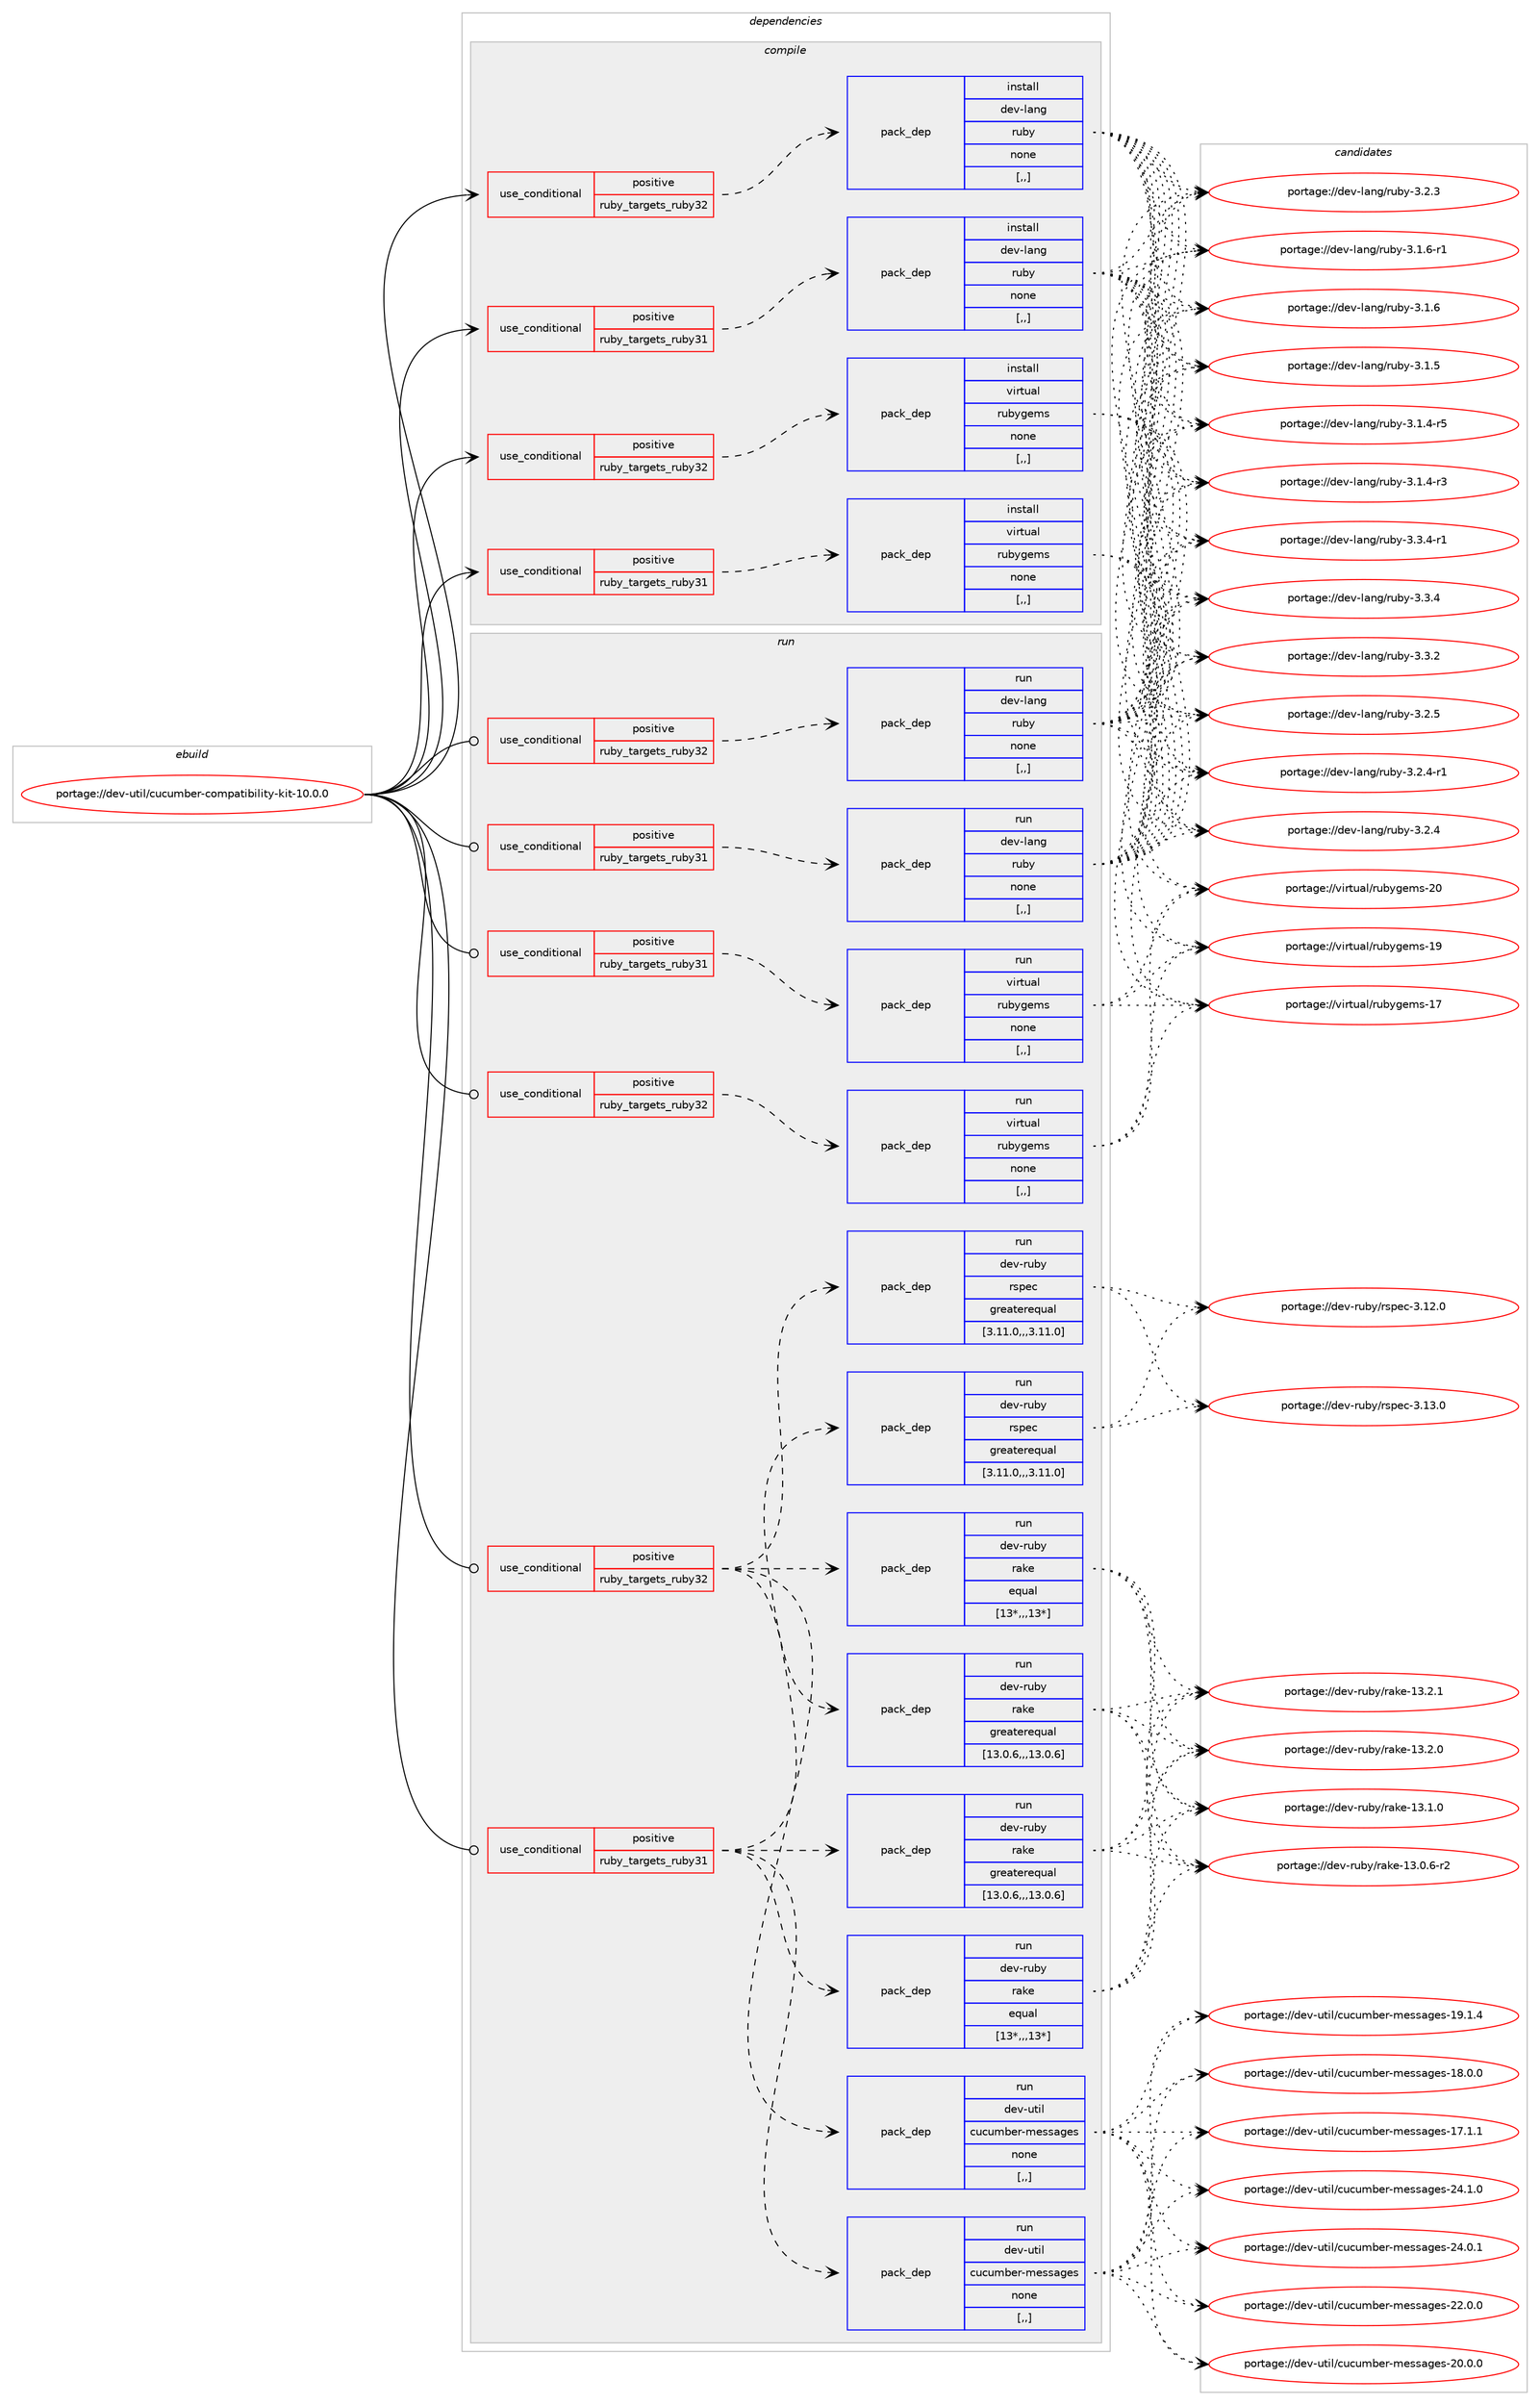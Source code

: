 digraph prolog {

# *************
# Graph options
# *************

newrank=true;
concentrate=true;
compound=true;
graph [rankdir=LR,fontname=Helvetica,fontsize=10,ranksep=1.5];#, ranksep=2.5, nodesep=0.2];
edge  [arrowhead=vee];
node  [fontname=Helvetica,fontsize=10];

# **********
# The ebuild
# **********

subgraph cluster_leftcol {
color=gray;
label=<<i>ebuild</i>>;
id [label="portage://dev-util/cucumber-compatibility-kit-10.0.0", color=red, width=4, href="../dev-util/cucumber-compatibility-kit-10.0.0.svg"];
}

# ****************
# The dependencies
# ****************

subgraph cluster_midcol {
color=gray;
label=<<i>dependencies</i>>;
subgraph cluster_compile {
fillcolor="#eeeeee";
style=filled;
label=<<i>compile</i>>;
subgraph cond59699 {
dependency212503 [label=<<TABLE BORDER="0" CELLBORDER="1" CELLSPACING="0" CELLPADDING="4"><TR><TD ROWSPAN="3" CELLPADDING="10">use_conditional</TD></TR><TR><TD>positive</TD></TR><TR><TD>ruby_targets_ruby31</TD></TR></TABLE>>, shape=none, color=red];
subgraph pack151405 {
dependency212504 [label=<<TABLE BORDER="0" CELLBORDER="1" CELLSPACING="0" CELLPADDING="4" WIDTH="220"><TR><TD ROWSPAN="6" CELLPADDING="30">pack_dep</TD></TR><TR><TD WIDTH="110">install</TD></TR><TR><TD>dev-lang</TD></TR><TR><TD>ruby</TD></TR><TR><TD>none</TD></TR><TR><TD>[,,]</TD></TR></TABLE>>, shape=none, color=blue];
}
dependency212503:e -> dependency212504:w [weight=20,style="dashed",arrowhead="vee"];
}
id:e -> dependency212503:w [weight=20,style="solid",arrowhead="vee"];
subgraph cond59700 {
dependency212505 [label=<<TABLE BORDER="0" CELLBORDER="1" CELLSPACING="0" CELLPADDING="4"><TR><TD ROWSPAN="3" CELLPADDING="10">use_conditional</TD></TR><TR><TD>positive</TD></TR><TR><TD>ruby_targets_ruby31</TD></TR></TABLE>>, shape=none, color=red];
subgraph pack151406 {
dependency212506 [label=<<TABLE BORDER="0" CELLBORDER="1" CELLSPACING="0" CELLPADDING="4" WIDTH="220"><TR><TD ROWSPAN="6" CELLPADDING="30">pack_dep</TD></TR><TR><TD WIDTH="110">install</TD></TR><TR><TD>virtual</TD></TR><TR><TD>rubygems</TD></TR><TR><TD>none</TD></TR><TR><TD>[,,]</TD></TR></TABLE>>, shape=none, color=blue];
}
dependency212505:e -> dependency212506:w [weight=20,style="dashed",arrowhead="vee"];
}
id:e -> dependency212505:w [weight=20,style="solid",arrowhead="vee"];
subgraph cond59701 {
dependency212507 [label=<<TABLE BORDER="0" CELLBORDER="1" CELLSPACING="0" CELLPADDING="4"><TR><TD ROWSPAN="3" CELLPADDING="10">use_conditional</TD></TR><TR><TD>positive</TD></TR><TR><TD>ruby_targets_ruby32</TD></TR></TABLE>>, shape=none, color=red];
subgraph pack151407 {
dependency212508 [label=<<TABLE BORDER="0" CELLBORDER="1" CELLSPACING="0" CELLPADDING="4" WIDTH="220"><TR><TD ROWSPAN="6" CELLPADDING="30">pack_dep</TD></TR><TR><TD WIDTH="110">install</TD></TR><TR><TD>dev-lang</TD></TR><TR><TD>ruby</TD></TR><TR><TD>none</TD></TR><TR><TD>[,,]</TD></TR></TABLE>>, shape=none, color=blue];
}
dependency212507:e -> dependency212508:w [weight=20,style="dashed",arrowhead="vee"];
}
id:e -> dependency212507:w [weight=20,style="solid",arrowhead="vee"];
subgraph cond59702 {
dependency212509 [label=<<TABLE BORDER="0" CELLBORDER="1" CELLSPACING="0" CELLPADDING="4"><TR><TD ROWSPAN="3" CELLPADDING="10">use_conditional</TD></TR><TR><TD>positive</TD></TR><TR><TD>ruby_targets_ruby32</TD></TR></TABLE>>, shape=none, color=red];
subgraph pack151408 {
dependency212510 [label=<<TABLE BORDER="0" CELLBORDER="1" CELLSPACING="0" CELLPADDING="4" WIDTH="220"><TR><TD ROWSPAN="6" CELLPADDING="30">pack_dep</TD></TR><TR><TD WIDTH="110">install</TD></TR><TR><TD>virtual</TD></TR><TR><TD>rubygems</TD></TR><TR><TD>none</TD></TR><TR><TD>[,,]</TD></TR></TABLE>>, shape=none, color=blue];
}
dependency212509:e -> dependency212510:w [weight=20,style="dashed",arrowhead="vee"];
}
id:e -> dependency212509:w [weight=20,style="solid",arrowhead="vee"];
}
subgraph cluster_compileandrun {
fillcolor="#eeeeee";
style=filled;
label=<<i>compile and run</i>>;
}
subgraph cluster_run {
fillcolor="#eeeeee";
style=filled;
label=<<i>run</i>>;
subgraph cond59703 {
dependency212511 [label=<<TABLE BORDER="0" CELLBORDER="1" CELLSPACING="0" CELLPADDING="4"><TR><TD ROWSPAN="3" CELLPADDING="10">use_conditional</TD></TR><TR><TD>positive</TD></TR><TR><TD>ruby_targets_ruby31</TD></TR></TABLE>>, shape=none, color=red];
subgraph pack151409 {
dependency212512 [label=<<TABLE BORDER="0" CELLBORDER="1" CELLSPACING="0" CELLPADDING="4" WIDTH="220"><TR><TD ROWSPAN="6" CELLPADDING="30">pack_dep</TD></TR><TR><TD WIDTH="110">run</TD></TR><TR><TD>dev-lang</TD></TR><TR><TD>ruby</TD></TR><TR><TD>none</TD></TR><TR><TD>[,,]</TD></TR></TABLE>>, shape=none, color=blue];
}
dependency212511:e -> dependency212512:w [weight=20,style="dashed",arrowhead="vee"];
}
id:e -> dependency212511:w [weight=20,style="solid",arrowhead="odot"];
subgraph cond59704 {
dependency212513 [label=<<TABLE BORDER="0" CELLBORDER="1" CELLSPACING="0" CELLPADDING="4"><TR><TD ROWSPAN="3" CELLPADDING="10">use_conditional</TD></TR><TR><TD>positive</TD></TR><TR><TD>ruby_targets_ruby31</TD></TR></TABLE>>, shape=none, color=red];
subgraph pack151410 {
dependency212514 [label=<<TABLE BORDER="0" CELLBORDER="1" CELLSPACING="0" CELLPADDING="4" WIDTH="220"><TR><TD ROWSPAN="6" CELLPADDING="30">pack_dep</TD></TR><TR><TD WIDTH="110">run</TD></TR><TR><TD>dev-util</TD></TR><TR><TD>cucumber-messages</TD></TR><TR><TD>none</TD></TR><TR><TD>[,,]</TD></TR></TABLE>>, shape=none, color=blue];
}
dependency212513:e -> dependency212514:w [weight=20,style="dashed",arrowhead="vee"];
subgraph pack151411 {
dependency212515 [label=<<TABLE BORDER="0" CELLBORDER="1" CELLSPACING="0" CELLPADDING="4" WIDTH="220"><TR><TD ROWSPAN="6" CELLPADDING="30">pack_dep</TD></TR><TR><TD WIDTH="110">run</TD></TR><TR><TD>dev-ruby</TD></TR><TR><TD>rake</TD></TR><TR><TD>greaterequal</TD></TR><TR><TD>[13.0.6,,,13.0.6]</TD></TR></TABLE>>, shape=none, color=blue];
}
dependency212513:e -> dependency212515:w [weight=20,style="dashed",arrowhead="vee"];
subgraph pack151412 {
dependency212516 [label=<<TABLE BORDER="0" CELLBORDER="1" CELLSPACING="0" CELLPADDING="4" WIDTH="220"><TR><TD ROWSPAN="6" CELLPADDING="30">pack_dep</TD></TR><TR><TD WIDTH="110">run</TD></TR><TR><TD>dev-ruby</TD></TR><TR><TD>rake</TD></TR><TR><TD>equal</TD></TR><TR><TD>[13*,,,13*]</TD></TR></TABLE>>, shape=none, color=blue];
}
dependency212513:e -> dependency212516:w [weight=20,style="dashed",arrowhead="vee"];
subgraph pack151413 {
dependency212517 [label=<<TABLE BORDER="0" CELLBORDER="1" CELLSPACING="0" CELLPADDING="4" WIDTH="220"><TR><TD ROWSPAN="6" CELLPADDING="30">pack_dep</TD></TR><TR><TD WIDTH="110">run</TD></TR><TR><TD>dev-ruby</TD></TR><TR><TD>rspec</TD></TR><TR><TD>greaterequal</TD></TR><TR><TD>[3.11.0,,,3.11.0]</TD></TR></TABLE>>, shape=none, color=blue];
}
dependency212513:e -> dependency212517:w [weight=20,style="dashed",arrowhead="vee"];
}
id:e -> dependency212513:w [weight=20,style="solid",arrowhead="odot"];
subgraph cond59705 {
dependency212518 [label=<<TABLE BORDER="0" CELLBORDER="1" CELLSPACING="0" CELLPADDING="4"><TR><TD ROWSPAN="3" CELLPADDING="10">use_conditional</TD></TR><TR><TD>positive</TD></TR><TR><TD>ruby_targets_ruby31</TD></TR></TABLE>>, shape=none, color=red];
subgraph pack151414 {
dependency212519 [label=<<TABLE BORDER="0" CELLBORDER="1" CELLSPACING="0" CELLPADDING="4" WIDTH="220"><TR><TD ROWSPAN="6" CELLPADDING="30">pack_dep</TD></TR><TR><TD WIDTH="110">run</TD></TR><TR><TD>virtual</TD></TR><TR><TD>rubygems</TD></TR><TR><TD>none</TD></TR><TR><TD>[,,]</TD></TR></TABLE>>, shape=none, color=blue];
}
dependency212518:e -> dependency212519:w [weight=20,style="dashed",arrowhead="vee"];
}
id:e -> dependency212518:w [weight=20,style="solid",arrowhead="odot"];
subgraph cond59706 {
dependency212520 [label=<<TABLE BORDER="0" CELLBORDER="1" CELLSPACING="0" CELLPADDING="4"><TR><TD ROWSPAN="3" CELLPADDING="10">use_conditional</TD></TR><TR><TD>positive</TD></TR><TR><TD>ruby_targets_ruby32</TD></TR></TABLE>>, shape=none, color=red];
subgraph pack151415 {
dependency212521 [label=<<TABLE BORDER="0" CELLBORDER="1" CELLSPACING="0" CELLPADDING="4" WIDTH="220"><TR><TD ROWSPAN="6" CELLPADDING="30">pack_dep</TD></TR><TR><TD WIDTH="110">run</TD></TR><TR><TD>dev-lang</TD></TR><TR><TD>ruby</TD></TR><TR><TD>none</TD></TR><TR><TD>[,,]</TD></TR></TABLE>>, shape=none, color=blue];
}
dependency212520:e -> dependency212521:w [weight=20,style="dashed",arrowhead="vee"];
}
id:e -> dependency212520:w [weight=20,style="solid",arrowhead="odot"];
subgraph cond59707 {
dependency212522 [label=<<TABLE BORDER="0" CELLBORDER="1" CELLSPACING="0" CELLPADDING="4"><TR><TD ROWSPAN="3" CELLPADDING="10">use_conditional</TD></TR><TR><TD>positive</TD></TR><TR><TD>ruby_targets_ruby32</TD></TR></TABLE>>, shape=none, color=red];
subgraph pack151416 {
dependency212523 [label=<<TABLE BORDER="0" CELLBORDER="1" CELLSPACING="0" CELLPADDING="4" WIDTH="220"><TR><TD ROWSPAN="6" CELLPADDING="30">pack_dep</TD></TR><TR><TD WIDTH="110">run</TD></TR><TR><TD>dev-util</TD></TR><TR><TD>cucumber-messages</TD></TR><TR><TD>none</TD></TR><TR><TD>[,,]</TD></TR></TABLE>>, shape=none, color=blue];
}
dependency212522:e -> dependency212523:w [weight=20,style="dashed",arrowhead="vee"];
subgraph pack151417 {
dependency212524 [label=<<TABLE BORDER="0" CELLBORDER="1" CELLSPACING="0" CELLPADDING="4" WIDTH="220"><TR><TD ROWSPAN="6" CELLPADDING="30">pack_dep</TD></TR><TR><TD WIDTH="110">run</TD></TR><TR><TD>dev-ruby</TD></TR><TR><TD>rake</TD></TR><TR><TD>greaterequal</TD></TR><TR><TD>[13.0.6,,,13.0.6]</TD></TR></TABLE>>, shape=none, color=blue];
}
dependency212522:e -> dependency212524:w [weight=20,style="dashed",arrowhead="vee"];
subgraph pack151418 {
dependency212525 [label=<<TABLE BORDER="0" CELLBORDER="1" CELLSPACING="0" CELLPADDING="4" WIDTH="220"><TR><TD ROWSPAN="6" CELLPADDING="30">pack_dep</TD></TR><TR><TD WIDTH="110">run</TD></TR><TR><TD>dev-ruby</TD></TR><TR><TD>rake</TD></TR><TR><TD>equal</TD></TR><TR><TD>[13*,,,13*]</TD></TR></TABLE>>, shape=none, color=blue];
}
dependency212522:e -> dependency212525:w [weight=20,style="dashed",arrowhead="vee"];
subgraph pack151419 {
dependency212526 [label=<<TABLE BORDER="0" CELLBORDER="1" CELLSPACING="0" CELLPADDING="4" WIDTH="220"><TR><TD ROWSPAN="6" CELLPADDING="30">pack_dep</TD></TR><TR><TD WIDTH="110">run</TD></TR><TR><TD>dev-ruby</TD></TR><TR><TD>rspec</TD></TR><TR><TD>greaterequal</TD></TR><TR><TD>[3.11.0,,,3.11.0]</TD></TR></TABLE>>, shape=none, color=blue];
}
dependency212522:e -> dependency212526:w [weight=20,style="dashed",arrowhead="vee"];
}
id:e -> dependency212522:w [weight=20,style="solid",arrowhead="odot"];
subgraph cond59708 {
dependency212527 [label=<<TABLE BORDER="0" CELLBORDER="1" CELLSPACING="0" CELLPADDING="4"><TR><TD ROWSPAN="3" CELLPADDING="10">use_conditional</TD></TR><TR><TD>positive</TD></TR><TR><TD>ruby_targets_ruby32</TD></TR></TABLE>>, shape=none, color=red];
subgraph pack151420 {
dependency212528 [label=<<TABLE BORDER="0" CELLBORDER="1" CELLSPACING="0" CELLPADDING="4" WIDTH="220"><TR><TD ROWSPAN="6" CELLPADDING="30">pack_dep</TD></TR><TR><TD WIDTH="110">run</TD></TR><TR><TD>virtual</TD></TR><TR><TD>rubygems</TD></TR><TR><TD>none</TD></TR><TR><TD>[,,]</TD></TR></TABLE>>, shape=none, color=blue];
}
dependency212527:e -> dependency212528:w [weight=20,style="dashed",arrowhead="vee"];
}
id:e -> dependency212527:w [weight=20,style="solid",arrowhead="odot"];
}
}

# **************
# The candidates
# **************

subgraph cluster_choices {
rank=same;
color=gray;
label=<<i>candidates</i>>;

subgraph choice151405 {
color=black;
nodesep=1;
choice100101118451089711010347114117981214551465146524511449 [label="portage://dev-lang/ruby-3.3.4-r1", color=red, width=4,href="../dev-lang/ruby-3.3.4-r1.svg"];
choice10010111845108971101034711411798121455146514652 [label="portage://dev-lang/ruby-3.3.4", color=red, width=4,href="../dev-lang/ruby-3.3.4.svg"];
choice10010111845108971101034711411798121455146514650 [label="portage://dev-lang/ruby-3.3.2", color=red, width=4,href="../dev-lang/ruby-3.3.2.svg"];
choice10010111845108971101034711411798121455146504653 [label="portage://dev-lang/ruby-3.2.5", color=red, width=4,href="../dev-lang/ruby-3.2.5.svg"];
choice100101118451089711010347114117981214551465046524511449 [label="portage://dev-lang/ruby-3.2.4-r1", color=red, width=4,href="../dev-lang/ruby-3.2.4-r1.svg"];
choice10010111845108971101034711411798121455146504652 [label="portage://dev-lang/ruby-3.2.4", color=red, width=4,href="../dev-lang/ruby-3.2.4.svg"];
choice10010111845108971101034711411798121455146504651 [label="portage://dev-lang/ruby-3.2.3", color=red, width=4,href="../dev-lang/ruby-3.2.3.svg"];
choice100101118451089711010347114117981214551464946544511449 [label="portage://dev-lang/ruby-3.1.6-r1", color=red, width=4,href="../dev-lang/ruby-3.1.6-r1.svg"];
choice10010111845108971101034711411798121455146494654 [label="portage://dev-lang/ruby-3.1.6", color=red, width=4,href="../dev-lang/ruby-3.1.6.svg"];
choice10010111845108971101034711411798121455146494653 [label="portage://dev-lang/ruby-3.1.5", color=red, width=4,href="../dev-lang/ruby-3.1.5.svg"];
choice100101118451089711010347114117981214551464946524511453 [label="portage://dev-lang/ruby-3.1.4-r5", color=red, width=4,href="../dev-lang/ruby-3.1.4-r5.svg"];
choice100101118451089711010347114117981214551464946524511451 [label="portage://dev-lang/ruby-3.1.4-r3", color=red, width=4,href="../dev-lang/ruby-3.1.4-r3.svg"];
dependency212504:e -> choice100101118451089711010347114117981214551465146524511449:w [style=dotted,weight="100"];
dependency212504:e -> choice10010111845108971101034711411798121455146514652:w [style=dotted,weight="100"];
dependency212504:e -> choice10010111845108971101034711411798121455146514650:w [style=dotted,weight="100"];
dependency212504:e -> choice10010111845108971101034711411798121455146504653:w [style=dotted,weight="100"];
dependency212504:e -> choice100101118451089711010347114117981214551465046524511449:w [style=dotted,weight="100"];
dependency212504:e -> choice10010111845108971101034711411798121455146504652:w [style=dotted,weight="100"];
dependency212504:e -> choice10010111845108971101034711411798121455146504651:w [style=dotted,weight="100"];
dependency212504:e -> choice100101118451089711010347114117981214551464946544511449:w [style=dotted,weight="100"];
dependency212504:e -> choice10010111845108971101034711411798121455146494654:w [style=dotted,weight="100"];
dependency212504:e -> choice10010111845108971101034711411798121455146494653:w [style=dotted,weight="100"];
dependency212504:e -> choice100101118451089711010347114117981214551464946524511453:w [style=dotted,weight="100"];
dependency212504:e -> choice100101118451089711010347114117981214551464946524511451:w [style=dotted,weight="100"];
}
subgraph choice151406 {
color=black;
nodesep=1;
choice118105114116117971084711411798121103101109115455048 [label="portage://virtual/rubygems-20", color=red, width=4,href="../virtual/rubygems-20.svg"];
choice118105114116117971084711411798121103101109115454957 [label="portage://virtual/rubygems-19", color=red, width=4,href="../virtual/rubygems-19.svg"];
choice118105114116117971084711411798121103101109115454955 [label="portage://virtual/rubygems-17", color=red, width=4,href="../virtual/rubygems-17.svg"];
dependency212506:e -> choice118105114116117971084711411798121103101109115455048:w [style=dotted,weight="100"];
dependency212506:e -> choice118105114116117971084711411798121103101109115454957:w [style=dotted,weight="100"];
dependency212506:e -> choice118105114116117971084711411798121103101109115454955:w [style=dotted,weight="100"];
}
subgraph choice151407 {
color=black;
nodesep=1;
choice100101118451089711010347114117981214551465146524511449 [label="portage://dev-lang/ruby-3.3.4-r1", color=red, width=4,href="../dev-lang/ruby-3.3.4-r1.svg"];
choice10010111845108971101034711411798121455146514652 [label="portage://dev-lang/ruby-3.3.4", color=red, width=4,href="../dev-lang/ruby-3.3.4.svg"];
choice10010111845108971101034711411798121455146514650 [label="portage://dev-lang/ruby-3.3.2", color=red, width=4,href="../dev-lang/ruby-3.3.2.svg"];
choice10010111845108971101034711411798121455146504653 [label="portage://dev-lang/ruby-3.2.5", color=red, width=4,href="../dev-lang/ruby-3.2.5.svg"];
choice100101118451089711010347114117981214551465046524511449 [label="portage://dev-lang/ruby-3.2.4-r1", color=red, width=4,href="../dev-lang/ruby-3.2.4-r1.svg"];
choice10010111845108971101034711411798121455146504652 [label="portage://dev-lang/ruby-3.2.4", color=red, width=4,href="../dev-lang/ruby-3.2.4.svg"];
choice10010111845108971101034711411798121455146504651 [label="portage://dev-lang/ruby-3.2.3", color=red, width=4,href="../dev-lang/ruby-3.2.3.svg"];
choice100101118451089711010347114117981214551464946544511449 [label="portage://dev-lang/ruby-3.1.6-r1", color=red, width=4,href="../dev-lang/ruby-3.1.6-r1.svg"];
choice10010111845108971101034711411798121455146494654 [label="portage://dev-lang/ruby-3.1.6", color=red, width=4,href="../dev-lang/ruby-3.1.6.svg"];
choice10010111845108971101034711411798121455146494653 [label="portage://dev-lang/ruby-3.1.5", color=red, width=4,href="../dev-lang/ruby-3.1.5.svg"];
choice100101118451089711010347114117981214551464946524511453 [label="portage://dev-lang/ruby-3.1.4-r5", color=red, width=4,href="../dev-lang/ruby-3.1.4-r5.svg"];
choice100101118451089711010347114117981214551464946524511451 [label="portage://dev-lang/ruby-3.1.4-r3", color=red, width=4,href="../dev-lang/ruby-3.1.4-r3.svg"];
dependency212508:e -> choice100101118451089711010347114117981214551465146524511449:w [style=dotted,weight="100"];
dependency212508:e -> choice10010111845108971101034711411798121455146514652:w [style=dotted,weight="100"];
dependency212508:e -> choice10010111845108971101034711411798121455146514650:w [style=dotted,weight="100"];
dependency212508:e -> choice10010111845108971101034711411798121455146504653:w [style=dotted,weight="100"];
dependency212508:e -> choice100101118451089711010347114117981214551465046524511449:w [style=dotted,weight="100"];
dependency212508:e -> choice10010111845108971101034711411798121455146504652:w [style=dotted,weight="100"];
dependency212508:e -> choice10010111845108971101034711411798121455146504651:w [style=dotted,weight="100"];
dependency212508:e -> choice100101118451089711010347114117981214551464946544511449:w [style=dotted,weight="100"];
dependency212508:e -> choice10010111845108971101034711411798121455146494654:w [style=dotted,weight="100"];
dependency212508:e -> choice10010111845108971101034711411798121455146494653:w [style=dotted,weight="100"];
dependency212508:e -> choice100101118451089711010347114117981214551464946524511453:w [style=dotted,weight="100"];
dependency212508:e -> choice100101118451089711010347114117981214551464946524511451:w [style=dotted,weight="100"];
}
subgraph choice151408 {
color=black;
nodesep=1;
choice118105114116117971084711411798121103101109115455048 [label="portage://virtual/rubygems-20", color=red, width=4,href="../virtual/rubygems-20.svg"];
choice118105114116117971084711411798121103101109115454957 [label="portage://virtual/rubygems-19", color=red, width=4,href="../virtual/rubygems-19.svg"];
choice118105114116117971084711411798121103101109115454955 [label="portage://virtual/rubygems-17", color=red, width=4,href="../virtual/rubygems-17.svg"];
dependency212510:e -> choice118105114116117971084711411798121103101109115455048:w [style=dotted,weight="100"];
dependency212510:e -> choice118105114116117971084711411798121103101109115454957:w [style=dotted,weight="100"];
dependency212510:e -> choice118105114116117971084711411798121103101109115454955:w [style=dotted,weight="100"];
}
subgraph choice151409 {
color=black;
nodesep=1;
choice100101118451089711010347114117981214551465146524511449 [label="portage://dev-lang/ruby-3.3.4-r1", color=red, width=4,href="../dev-lang/ruby-3.3.4-r1.svg"];
choice10010111845108971101034711411798121455146514652 [label="portage://dev-lang/ruby-3.3.4", color=red, width=4,href="../dev-lang/ruby-3.3.4.svg"];
choice10010111845108971101034711411798121455146514650 [label="portage://dev-lang/ruby-3.3.2", color=red, width=4,href="../dev-lang/ruby-3.3.2.svg"];
choice10010111845108971101034711411798121455146504653 [label="portage://dev-lang/ruby-3.2.5", color=red, width=4,href="../dev-lang/ruby-3.2.5.svg"];
choice100101118451089711010347114117981214551465046524511449 [label="portage://dev-lang/ruby-3.2.4-r1", color=red, width=4,href="../dev-lang/ruby-3.2.4-r1.svg"];
choice10010111845108971101034711411798121455146504652 [label="portage://dev-lang/ruby-3.2.4", color=red, width=4,href="../dev-lang/ruby-3.2.4.svg"];
choice10010111845108971101034711411798121455146504651 [label="portage://dev-lang/ruby-3.2.3", color=red, width=4,href="../dev-lang/ruby-3.2.3.svg"];
choice100101118451089711010347114117981214551464946544511449 [label="portage://dev-lang/ruby-3.1.6-r1", color=red, width=4,href="../dev-lang/ruby-3.1.6-r1.svg"];
choice10010111845108971101034711411798121455146494654 [label="portage://dev-lang/ruby-3.1.6", color=red, width=4,href="../dev-lang/ruby-3.1.6.svg"];
choice10010111845108971101034711411798121455146494653 [label="portage://dev-lang/ruby-3.1.5", color=red, width=4,href="../dev-lang/ruby-3.1.5.svg"];
choice100101118451089711010347114117981214551464946524511453 [label="portage://dev-lang/ruby-3.1.4-r5", color=red, width=4,href="../dev-lang/ruby-3.1.4-r5.svg"];
choice100101118451089711010347114117981214551464946524511451 [label="portage://dev-lang/ruby-3.1.4-r3", color=red, width=4,href="../dev-lang/ruby-3.1.4-r3.svg"];
dependency212512:e -> choice100101118451089711010347114117981214551465146524511449:w [style=dotted,weight="100"];
dependency212512:e -> choice10010111845108971101034711411798121455146514652:w [style=dotted,weight="100"];
dependency212512:e -> choice10010111845108971101034711411798121455146514650:w [style=dotted,weight="100"];
dependency212512:e -> choice10010111845108971101034711411798121455146504653:w [style=dotted,weight="100"];
dependency212512:e -> choice100101118451089711010347114117981214551465046524511449:w [style=dotted,weight="100"];
dependency212512:e -> choice10010111845108971101034711411798121455146504652:w [style=dotted,weight="100"];
dependency212512:e -> choice10010111845108971101034711411798121455146504651:w [style=dotted,weight="100"];
dependency212512:e -> choice100101118451089711010347114117981214551464946544511449:w [style=dotted,weight="100"];
dependency212512:e -> choice10010111845108971101034711411798121455146494654:w [style=dotted,weight="100"];
dependency212512:e -> choice10010111845108971101034711411798121455146494653:w [style=dotted,weight="100"];
dependency212512:e -> choice100101118451089711010347114117981214551464946524511453:w [style=dotted,weight="100"];
dependency212512:e -> choice100101118451089711010347114117981214551464946524511451:w [style=dotted,weight="100"];
}
subgraph choice151410 {
color=black;
nodesep=1;
choice1001011184511711610510847991179911710998101114451091011151159710310111545505246494648 [label="portage://dev-util/cucumber-messages-24.1.0", color=red, width=4,href="../dev-util/cucumber-messages-24.1.0.svg"];
choice1001011184511711610510847991179911710998101114451091011151159710310111545505246484649 [label="portage://dev-util/cucumber-messages-24.0.1", color=red, width=4,href="../dev-util/cucumber-messages-24.0.1.svg"];
choice1001011184511711610510847991179911710998101114451091011151159710310111545505046484648 [label="portage://dev-util/cucumber-messages-22.0.0", color=red, width=4,href="../dev-util/cucumber-messages-22.0.0.svg"];
choice1001011184511711610510847991179911710998101114451091011151159710310111545504846484648 [label="portage://dev-util/cucumber-messages-20.0.0", color=red, width=4,href="../dev-util/cucumber-messages-20.0.0.svg"];
choice1001011184511711610510847991179911710998101114451091011151159710310111545495746494652 [label="portage://dev-util/cucumber-messages-19.1.4", color=red, width=4,href="../dev-util/cucumber-messages-19.1.4.svg"];
choice1001011184511711610510847991179911710998101114451091011151159710310111545495646484648 [label="portage://dev-util/cucumber-messages-18.0.0", color=red, width=4,href="../dev-util/cucumber-messages-18.0.0.svg"];
choice1001011184511711610510847991179911710998101114451091011151159710310111545495546494649 [label="portage://dev-util/cucumber-messages-17.1.1", color=red, width=4,href="../dev-util/cucumber-messages-17.1.1.svg"];
dependency212514:e -> choice1001011184511711610510847991179911710998101114451091011151159710310111545505246494648:w [style=dotted,weight="100"];
dependency212514:e -> choice1001011184511711610510847991179911710998101114451091011151159710310111545505246484649:w [style=dotted,weight="100"];
dependency212514:e -> choice1001011184511711610510847991179911710998101114451091011151159710310111545505046484648:w [style=dotted,weight="100"];
dependency212514:e -> choice1001011184511711610510847991179911710998101114451091011151159710310111545504846484648:w [style=dotted,weight="100"];
dependency212514:e -> choice1001011184511711610510847991179911710998101114451091011151159710310111545495746494652:w [style=dotted,weight="100"];
dependency212514:e -> choice1001011184511711610510847991179911710998101114451091011151159710310111545495646484648:w [style=dotted,weight="100"];
dependency212514:e -> choice1001011184511711610510847991179911710998101114451091011151159710310111545495546494649:w [style=dotted,weight="100"];
}
subgraph choice151411 {
color=black;
nodesep=1;
choice1001011184511411798121471149710710145495146504649 [label="portage://dev-ruby/rake-13.2.1", color=red, width=4,href="../dev-ruby/rake-13.2.1.svg"];
choice1001011184511411798121471149710710145495146504648 [label="portage://dev-ruby/rake-13.2.0", color=red, width=4,href="../dev-ruby/rake-13.2.0.svg"];
choice1001011184511411798121471149710710145495146494648 [label="portage://dev-ruby/rake-13.1.0", color=red, width=4,href="../dev-ruby/rake-13.1.0.svg"];
choice10010111845114117981214711497107101454951464846544511450 [label="portage://dev-ruby/rake-13.0.6-r2", color=red, width=4,href="../dev-ruby/rake-13.0.6-r2.svg"];
dependency212515:e -> choice1001011184511411798121471149710710145495146504649:w [style=dotted,weight="100"];
dependency212515:e -> choice1001011184511411798121471149710710145495146504648:w [style=dotted,weight="100"];
dependency212515:e -> choice1001011184511411798121471149710710145495146494648:w [style=dotted,weight="100"];
dependency212515:e -> choice10010111845114117981214711497107101454951464846544511450:w [style=dotted,weight="100"];
}
subgraph choice151412 {
color=black;
nodesep=1;
choice1001011184511411798121471149710710145495146504649 [label="portage://dev-ruby/rake-13.2.1", color=red, width=4,href="../dev-ruby/rake-13.2.1.svg"];
choice1001011184511411798121471149710710145495146504648 [label="portage://dev-ruby/rake-13.2.0", color=red, width=4,href="../dev-ruby/rake-13.2.0.svg"];
choice1001011184511411798121471149710710145495146494648 [label="portage://dev-ruby/rake-13.1.0", color=red, width=4,href="../dev-ruby/rake-13.1.0.svg"];
choice10010111845114117981214711497107101454951464846544511450 [label="portage://dev-ruby/rake-13.0.6-r2", color=red, width=4,href="../dev-ruby/rake-13.0.6-r2.svg"];
dependency212516:e -> choice1001011184511411798121471149710710145495146504649:w [style=dotted,weight="100"];
dependency212516:e -> choice1001011184511411798121471149710710145495146504648:w [style=dotted,weight="100"];
dependency212516:e -> choice1001011184511411798121471149710710145495146494648:w [style=dotted,weight="100"];
dependency212516:e -> choice10010111845114117981214711497107101454951464846544511450:w [style=dotted,weight="100"];
}
subgraph choice151413 {
color=black;
nodesep=1;
choice1001011184511411798121471141151121019945514649514648 [label="portage://dev-ruby/rspec-3.13.0", color=red, width=4,href="../dev-ruby/rspec-3.13.0.svg"];
choice1001011184511411798121471141151121019945514649504648 [label="portage://dev-ruby/rspec-3.12.0", color=red, width=4,href="../dev-ruby/rspec-3.12.0.svg"];
dependency212517:e -> choice1001011184511411798121471141151121019945514649514648:w [style=dotted,weight="100"];
dependency212517:e -> choice1001011184511411798121471141151121019945514649504648:w [style=dotted,weight="100"];
}
subgraph choice151414 {
color=black;
nodesep=1;
choice118105114116117971084711411798121103101109115455048 [label="portage://virtual/rubygems-20", color=red, width=4,href="../virtual/rubygems-20.svg"];
choice118105114116117971084711411798121103101109115454957 [label="portage://virtual/rubygems-19", color=red, width=4,href="../virtual/rubygems-19.svg"];
choice118105114116117971084711411798121103101109115454955 [label="portage://virtual/rubygems-17", color=red, width=4,href="../virtual/rubygems-17.svg"];
dependency212519:e -> choice118105114116117971084711411798121103101109115455048:w [style=dotted,weight="100"];
dependency212519:e -> choice118105114116117971084711411798121103101109115454957:w [style=dotted,weight="100"];
dependency212519:e -> choice118105114116117971084711411798121103101109115454955:w [style=dotted,weight="100"];
}
subgraph choice151415 {
color=black;
nodesep=1;
choice100101118451089711010347114117981214551465146524511449 [label="portage://dev-lang/ruby-3.3.4-r1", color=red, width=4,href="../dev-lang/ruby-3.3.4-r1.svg"];
choice10010111845108971101034711411798121455146514652 [label="portage://dev-lang/ruby-3.3.4", color=red, width=4,href="../dev-lang/ruby-3.3.4.svg"];
choice10010111845108971101034711411798121455146514650 [label="portage://dev-lang/ruby-3.3.2", color=red, width=4,href="../dev-lang/ruby-3.3.2.svg"];
choice10010111845108971101034711411798121455146504653 [label="portage://dev-lang/ruby-3.2.5", color=red, width=4,href="../dev-lang/ruby-3.2.5.svg"];
choice100101118451089711010347114117981214551465046524511449 [label="portage://dev-lang/ruby-3.2.4-r1", color=red, width=4,href="../dev-lang/ruby-3.2.4-r1.svg"];
choice10010111845108971101034711411798121455146504652 [label="portage://dev-lang/ruby-3.2.4", color=red, width=4,href="../dev-lang/ruby-3.2.4.svg"];
choice10010111845108971101034711411798121455146504651 [label="portage://dev-lang/ruby-3.2.3", color=red, width=4,href="../dev-lang/ruby-3.2.3.svg"];
choice100101118451089711010347114117981214551464946544511449 [label="portage://dev-lang/ruby-3.1.6-r1", color=red, width=4,href="../dev-lang/ruby-3.1.6-r1.svg"];
choice10010111845108971101034711411798121455146494654 [label="portage://dev-lang/ruby-3.1.6", color=red, width=4,href="../dev-lang/ruby-3.1.6.svg"];
choice10010111845108971101034711411798121455146494653 [label="portage://dev-lang/ruby-3.1.5", color=red, width=4,href="../dev-lang/ruby-3.1.5.svg"];
choice100101118451089711010347114117981214551464946524511453 [label="portage://dev-lang/ruby-3.1.4-r5", color=red, width=4,href="../dev-lang/ruby-3.1.4-r5.svg"];
choice100101118451089711010347114117981214551464946524511451 [label="portage://dev-lang/ruby-3.1.4-r3", color=red, width=4,href="../dev-lang/ruby-3.1.4-r3.svg"];
dependency212521:e -> choice100101118451089711010347114117981214551465146524511449:w [style=dotted,weight="100"];
dependency212521:e -> choice10010111845108971101034711411798121455146514652:w [style=dotted,weight="100"];
dependency212521:e -> choice10010111845108971101034711411798121455146514650:w [style=dotted,weight="100"];
dependency212521:e -> choice10010111845108971101034711411798121455146504653:w [style=dotted,weight="100"];
dependency212521:e -> choice100101118451089711010347114117981214551465046524511449:w [style=dotted,weight="100"];
dependency212521:e -> choice10010111845108971101034711411798121455146504652:w [style=dotted,weight="100"];
dependency212521:e -> choice10010111845108971101034711411798121455146504651:w [style=dotted,weight="100"];
dependency212521:e -> choice100101118451089711010347114117981214551464946544511449:w [style=dotted,weight="100"];
dependency212521:e -> choice10010111845108971101034711411798121455146494654:w [style=dotted,weight="100"];
dependency212521:e -> choice10010111845108971101034711411798121455146494653:w [style=dotted,weight="100"];
dependency212521:e -> choice100101118451089711010347114117981214551464946524511453:w [style=dotted,weight="100"];
dependency212521:e -> choice100101118451089711010347114117981214551464946524511451:w [style=dotted,weight="100"];
}
subgraph choice151416 {
color=black;
nodesep=1;
choice1001011184511711610510847991179911710998101114451091011151159710310111545505246494648 [label="portage://dev-util/cucumber-messages-24.1.0", color=red, width=4,href="../dev-util/cucumber-messages-24.1.0.svg"];
choice1001011184511711610510847991179911710998101114451091011151159710310111545505246484649 [label="portage://dev-util/cucumber-messages-24.0.1", color=red, width=4,href="../dev-util/cucumber-messages-24.0.1.svg"];
choice1001011184511711610510847991179911710998101114451091011151159710310111545505046484648 [label="portage://dev-util/cucumber-messages-22.0.0", color=red, width=4,href="../dev-util/cucumber-messages-22.0.0.svg"];
choice1001011184511711610510847991179911710998101114451091011151159710310111545504846484648 [label="portage://dev-util/cucumber-messages-20.0.0", color=red, width=4,href="../dev-util/cucumber-messages-20.0.0.svg"];
choice1001011184511711610510847991179911710998101114451091011151159710310111545495746494652 [label="portage://dev-util/cucumber-messages-19.1.4", color=red, width=4,href="../dev-util/cucumber-messages-19.1.4.svg"];
choice1001011184511711610510847991179911710998101114451091011151159710310111545495646484648 [label="portage://dev-util/cucumber-messages-18.0.0", color=red, width=4,href="../dev-util/cucumber-messages-18.0.0.svg"];
choice1001011184511711610510847991179911710998101114451091011151159710310111545495546494649 [label="portage://dev-util/cucumber-messages-17.1.1", color=red, width=4,href="../dev-util/cucumber-messages-17.1.1.svg"];
dependency212523:e -> choice1001011184511711610510847991179911710998101114451091011151159710310111545505246494648:w [style=dotted,weight="100"];
dependency212523:e -> choice1001011184511711610510847991179911710998101114451091011151159710310111545505246484649:w [style=dotted,weight="100"];
dependency212523:e -> choice1001011184511711610510847991179911710998101114451091011151159710310111545505046484648:w [style=dotted,weight="100"];
dependency212523:e -> choice1001011184511711610510847991179911710998101114451091011151159710310111545504846484648:w [style=dotted,weight="100"];
dependency212523:e -> choice1001011184511711610510847991179911710998101114451091011151159710310111545495746494652:w [style=dotted,weight="100"];
dependency212523:e -> choice1001011184511711610510847991179911710998101114451091011151159710310111545495646484648:w [style=dotted,weight="100"];
dependency212523:e -> choice1001011184511711610510847991179911710998101114451091011151159710310111545495546494649:w [style=dotted,weight="100"];
}
subgraph choice151417 {
color=black;
nodesep=1;
choice1001011184511411798121471149710710145495146504649 [label="portage://dev-ruby/rake-13.2.1", color=red, width=4,href="../dev-ruby/rake-13.2.1.svg"];
choice1001011184511411798121471149710710145495146504648 [label="portage://dev-ruby/rake-13.2.0", color=red, width=4,href="../dev-ruby/rake-13.2.0.svg"];
choice1001011184511411798121471149710710145495146494648 [label="portage://dev-ruby/rake-13.1.0", color=red, width=4,href="../dev-ruby/rake-13.1.0.svg"];
choice10010111845114117981214711497107101454951464846544511450 [label="portage://dev-ruby/rake-13.0.6-r2", color=red, width=4,href="../dev-ruby/rake-13.0.6-r2.svg"];
dependency212524:e -> choice1001011184511411798121471149710710145495146504649:w [style=dotted,weight="100"];
dependency212524:e -> choice1001011184511411798121471149710710145495146504648:w [style=dotted,weight="100"];
dependency212524:e -> choice1001011184511411798121471149710710145495146494648:w [style=dotted,weight="100"];
dependency212524:e -> choice10010111845114117981214711497107101454951464846544511450:w [style=dotted,weight="100"];
}
subgraph choice151418 {
color=black;
nodesep=1;
choice1001011184511411798121471149710710145495146504649 [label="portage://dev-ruby/rake-13.2.1", color=red, width=4,href="../dev-ruby/rake-13.2.1.svg"];
choice1001011184511411798121471149710710145495146504648 [label="portage://dev-ruby/rake-13.2.0", color=red, width=4,href="../dev-ruby/rake-13.2.0.svg"];
choice1001011184511411798121471149710710145495146494648 [label="portage://dev-ruby/rake-13.1.0", color=red, width=4,href="../dev-ruby/rake-13.1.0.svg"];
choice10010111845114117981214711497107101454951464846544511450 [label="portage://dev-ruby/rake-13.0.6-r2", color=red, width=4,href="../dev-ruby/rake-13.0.6-r2.svg"];
dependency212525:e -> choice1001011184511411798121471149710710145495146504649:w [style=dotted,weight="100"];
dependency212525:e -> choice1001011184511411798121471149710710145495146504648:w [style=dotted,weight="100"];
dependency212525:e -> choice1001011184511411798121471149710710145495146494648:w [style=dotted,weight="100"];
dependency212525:e -> choice10010111845114117981214711497107101454951464846544511450:w [style=dotted,weight="100"];
}
subgraph choice151419 {
color=black;
nodesep=1;
choice1001011184511411798121471141151121019945514649514648 [label="portage://dev-ruby/rspec-3.13.0", color=red, width=4,href="../dev-ruby/rspec-3.13.0.svg"];
choice1001011184511411798121471141151121019945514649504648 [label="portage://dev-ruby/rspec-3.12.0", color=red, width=4,href="../dev-ruby/rspec-3.12.0.svg"];
dependency212526:e -> choice1001011184511411798121471141151121019945514649514648:w [style=dotted,weight="100"];
dependency212526:e -> choice1001011184511411798121471141151121019945514649504648:w [style=dotted,weight="100"];
}
subgraph choice151420 {
color=black;
nodesep=1;
choice118105114116117971084711411798121103101109115455048 [label="portage://virtual/rubygems-20", color=red, width=4,href="../virtual/rubygems-20.svg"];
choice118105114116117971084711411798121103101109115454957 [label="portage://virtual/rubygems-19", color=red, width=4,href="../virtual/rubygems-19.svg"];
choice118105114116117971084711411798121103101109115454955 [label="portage://virtual/rubygems-17", color=red, width=4,href="../virtual/rubygems-17.svg"];
dependency212528:e -> choice118105114116117971084711411798121103101109115455048:w [style=dotted,weight="100"];
dependency212528:e -> choice118105114116117971084711411798121103101109115454957:w [style=dotted,weight="100"];
dependency212528:e -> choice118105114116117971084711411798121103101109115454955:w [style=dotted,weight="100"];
}
}

}
